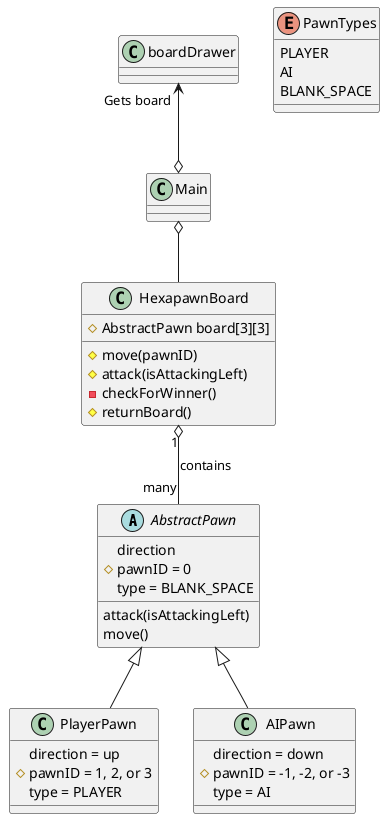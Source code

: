 @startuml
'https://plantuml.com/class-diagram


abstract class AbstractPawn{
    direction
    # {field} pawnID = 0
    type = BLANK_SPACE
    attack(isAttackingLeft)
    move()
}

class PlayerPawn{
    direction = up
    # pawnID = 1, 2, or 3
    type = PLAYER
}

class AIPawn{
    direction = down
    # pawnID = -1, -2, or -3
    type = AI
}

class HexapawnBoard{
    # AbstractPawn board[3][3]
    # move(pawnID)
    # attack(isAttackingLeft)
    - checkForWinner()
    # returnBoard()
}

class boardDrawer{

}

class Main{

}

enum PawnTypes{
    PLAYER
    AI
    BLANK_SPACE
}

boardDrawer "Gets board" <--o Main
Main o-- HexapawnBoard
HexapawnBoard "1" o-- "many" AbstractPawn : contains
AbstractPawn <|-- PlayerPawn
AbstractPawn <|-- AIPawn

@enduml